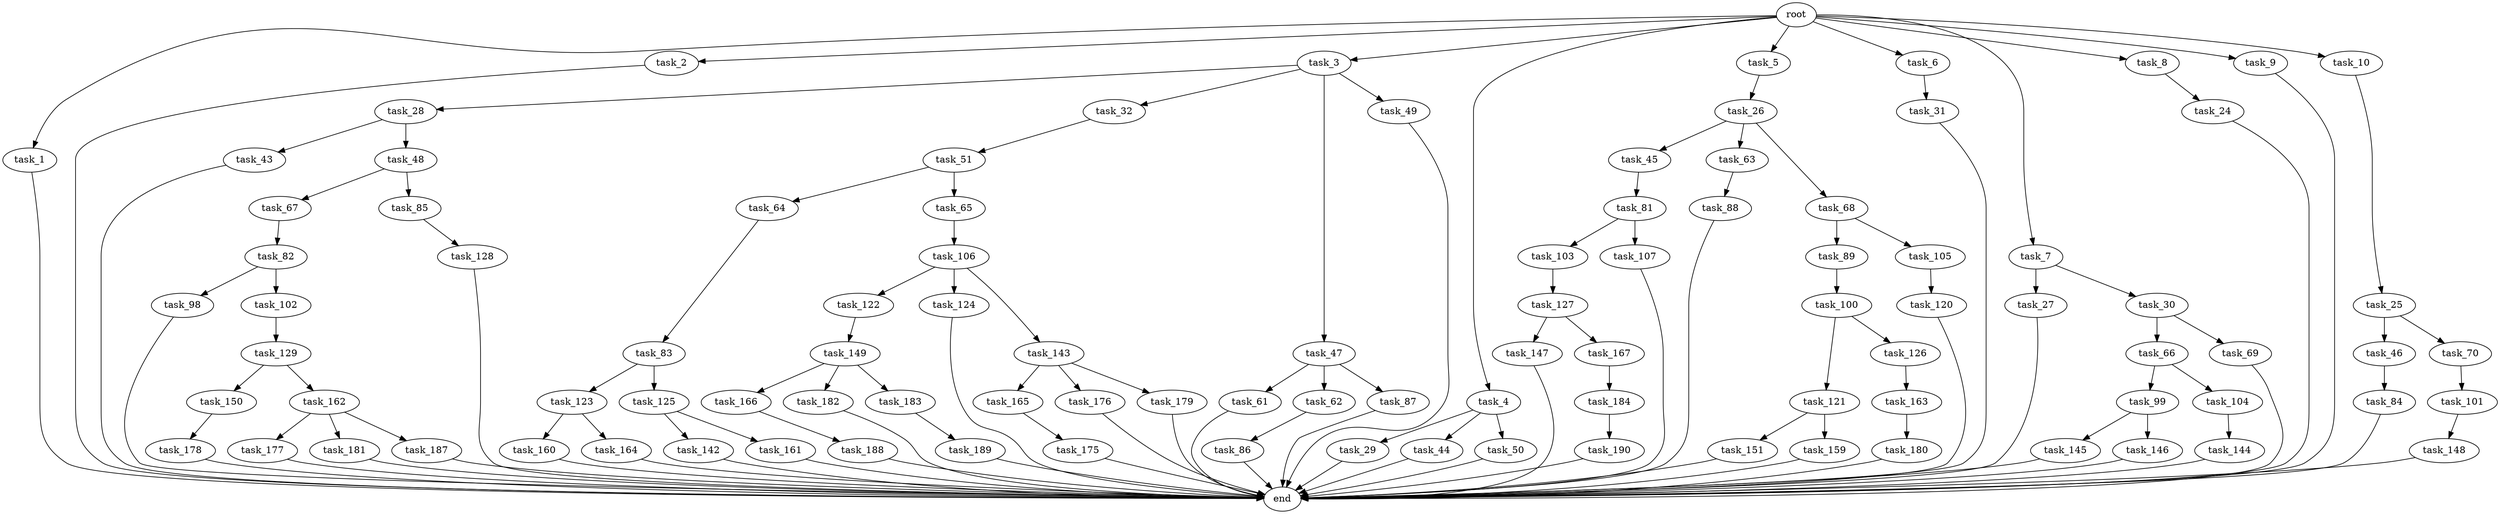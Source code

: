 digraph G {
  root [size="0.000000"];
  task_1 [size="10.240000"];
  task_2 [size="10.240000"];
  task_3 [size="10.240000"];
  task_4 [size="10.240000"];
  task_5 [size="10.240000"];
  task_6 [size="10.240000"];
  task_7 [size="10.240000"];
  task_8 [size="10.240000"];
  task_9 [size="10.240000"];
  task_10 [size="10.240000"];
  task_24 [size="773094113.280000"];
  task_25 [size="773094113.280000"];
  task_26 [size="773094113.280000"];
  task_27 [size="343597383.680000"];
  task_28 [size="343597383.680000"];
  task_29 [size="1374389534.720000"];
  task_30 [size="343597383.680000"];
  task_31 [size="1374389534.720000"];
  task_32 [size="343597383.680000"];
  task_43 [size="4209067950.080000"];
  task_44 [size="1374389534.720000"];
  task_45 [size="8589934592.000000"];
  task_46 [size="2147483648.000000"];
  task_47 [size="343597383.680000"];
  task_48 [size="4209067950.080000"];
  task_49 [size="343597383.680000"];
  task_50 [size="1374389534.720000"];
  task_51 [size="2147483648.000000"];
  task_61 [size="1374389534.720000"];
  task_62 [size="1374389534.720000"];
  task_63 [size="8589934592.000000"];
  task_64 [size="3092376453.120000"];
  task_65 [size="3092376453.120000"];
  task_66 [size="3092376453.120000"];
  task_67 [size="4209067950.080000"];
  task_68 [size="8589934592.000000"];
  task_69 [size="3092376453.120000"];
  task_70 [size="2147483648.000000"];
  task_81 [size="8589934592.000000"];
  task_82 [size="773094113.280000"];
  task_83 [size="3092376453.120000"];
  task_84 [size="3092376453.120000"];
  task_85 [size="4209067950.080000"];
  task_86 [size="8589934592.000000"];
  task_87 [size="1374389534.720000"];
  task_88 [size="343597383.680000"];
  task_89 [size="4209067950.080000"];
  task_98 [size="773094113.280000"];
  task_99 [size="4209067950.080000"];
  task_100 [size="8589934592.000000"];
  task_101 [size="3092376453.120000"];
  task_102 [size="773094113.280000"];
  task_103 [size="343597383.680000"];
  task_104 [size="4209067950.080000"];
  task_105 [size="4209067950.080000"];
  task_106 [size="6957847019.520000"];
  task_107 [size="343597383.680000"];
  task_120 [size="6957847019.520000"];
  task_121 [size="343597383.680000"];
  task_122 [size="6957847019.520000"];
  task_123 [size="343597383.680000"];
  task_124 [size="6957847019.520000"];
  task_125 [size="343597383.680000"];
  task_126 [size="343597383.680000"];
  task_127 [size="6957847019.520000"];
  task_128 [size="5497558138.880000"];
  task_129 [size="343597383.680000"];
  task_142 [size="773094113.280000"];
  task_143 [size="6957847019.520000"];
  task_144 [size="6957847019.520000"];
  task_145 [size="6957847019.520000"];
  task_146 [size="6957847019.520000"];
  task_147 [size="343597383.680000"];
  task_148 [size="6957847019.520000"];
  task_149 [size="4209067950.080000"];
  task_150 [size="4209067950.080000"];
  task_151 [size="2147483648.000000"];
  task_159 [size="2147483648.000000"];
  task_160 [size="5497558138.880000"];
  task_161 [size="773094113.280000"];
  task_162 [size="4209067950.080000"];
  task_163 [size="3092376453.120000"];
  task_164 [size="5497558138.880000"];
  task_165 [size="5497558138.880000"];
  task_166 [size="3092376453.120000"];
  task_167 [size="343597383.680000"];
  task_175 [size="773094113.280000"];
  task_176 [size="5497558138.880000"];
  task_177 [size="4209067950.080000"];
  task_178 [size="5497558138.880000"];
  task_179 [size="5497558138.880000"];
  task_180 [size="6957847019.520000"];
  task_181 [size="4209067950.080000"];
  task_182 [size="3092376453.120000"];
  task_183 [size="3092376453.120000"];
  task_184 [size="1374389534.720000"];
  task_187 [size="4209067950.080000"];
  task_188 [size="1374389534.720000"];
  task_189 [size="8589934592.000000"];
  task_190 [size="8589934592.000000"];
  end [size="0.000000"];

  root -> task_1 [size="1.000000"];
  root -> task_2 [size="1.000000"];
  root -> task_3 [size="1.000000"];
  root -> task_4 [size="1.000000"];
  root -> task_5 [size="1.000000"];
  root -> task_6 [size="1.000000"];
  root -> task_7 [size="1.000000"];
  root -> task_8 [size="1.000000"];
  root -> task_9 [size="1.000000"];
  root -> task_10 [size="1.000000"];
  task_1 -> end [size="1.000000"];
  task_2 -> end [size="1.000000"];
  task_3 -> task_28 [size="33554432.000000"];
  task_3 -> task_32 [size="33554432.000000"];
  task_3 -> task_47 [size="33554432.000000"];
  task_3 -> task_49 [size="33554432.000000"];
  task_4 -> task_29 [size="134217728.000000"];
  task_4 -> task_44 [size="134217728.000000"];
  task_4 -> task_50 [size="134217728.000000"];
  task_5 -> task_26 [size="75497472.000000"];
  task_6 -> task_31 [size="134217728.000000"];
  task_7 -> task_27 [size="33554432.000000"];
  task_7 -> task_30 [size="33554432.000000"];
  task_8 -> task_24 [size="75497472.000000"];
  task_9 -> end [size="1.000000"];
  task_10 -> task_25 [size="75497472.000000"];
  task_24 -> end [size="1.000000"];
  task_25 -> task_46 [size="209715200.000000"];
  task_25 -> task_70 [size="209715200.000000"];
  task_26 -> task_45 [size="838860800.000000"];
  task_26 -> task_63 [size="838860800.000000"];
  task_26 -> task_68 [size="838860800.000000"];
  task_27 -> end [size="1.000000"];
  task_28 -> task_43 [size="411041792.000000"];
  task_28 -> task_48 [size="411041792.000000"];
  task_29 -> end [size="1.000000"];
  task_30 -> task_66 [size="301989888.000000"];
  task_30 -> task_69 [size="301989888.000000"];
  task_31 -> end [size="1.000000"];
  task_32 -> task_51 [size="209715200.000000"];
  task_43 -> end [size="1.000000"];
  task_44 -> end [size="1.000000"];
  task_45 -> task_81 [size="838860800.000000"];
  task_46 -> task_84 [size="301989888.000000"];
  task_47 -> task_61 [size="134217728.000000"];
  task_47 -> task_62 [size="134217728.000000"];
  task_47 -> task_87 [size="134217728.000000"];
  task_48 -> task_67 [size="411041792.000000"];
  task_48 -> task_85 [size="411041792.000000"];
  task_49 -> end [size="1.000000"];
  task_50 -> end [size="1.000000"];
  task_51 -> task_64 [size="301989888.000000"];
  task_51 -> task_65 [size="301989888.000000"];
  task_61 -> end [size="1.000000"];
  task_62 -> task_86 [size="838860800.000000"];
  task_63 -> task_88 [size="33554432.000000"];
  task_64 -> task_83 [size="301989888.000000"];
  task_65 -> task_106 [size="679477248.000000"];
  task_66 -> task_99 [size="411041792.000000"];
  task_66 -> task_104 [size="411041792.000000"];
  task_67 -> task_82 [size="75497472.000000"];
  task_68 -> task_89 [size="411041792.000000"];
  task_68 -> task_105 [size="411041792.000000"];
  task_69 -> end [size="1.000000"];
  task_70 -> task_101 [size="301989888.000000"];
  task_81 -> task_103 [size="33554432.000000"];
  task_81 -> task_107 [size="33554432.000000"];
  task_82 -> task_98 [size="75497472.000000"];
  task_82 -> task_102 [size="75497472.000000"];
  task_83 -> task_123 [size="33554432.000000"];
  task_83 -> task_125 [size="33554432.000000"];
  task_84 -> end [size="1.000000"];
  task_85 -> task_128 [size="536870912.000000"];
  task_86 -> end [size="1.000000"];
  task_87 -> end [size="1.000000"];
  task_88 -> end [size="1.000000"];
  task_89 -> task_100 [size="838860800.000000"];
  task_98 -> end [size="1.000000"];
  task_99 -> task_145 [size="679477248.000000"];
  task_99 -> task_146 [size="679477248.000000"];
  task_100 -> task_121 [size="33554432.000000"];
  task_100 -> task_126 [size="33554432.000000"];
  task_101 -> task_148 [size="679477248.000000"];
  task_102 -> task_129 [size="33554432.000000"];
  task_103 -> task_127 [size="679477248.000000"];
  task_104 -> task_144 [size="679477248.000000"];
  task_105 -> task_120 [size="679477248.000000"];
  task_106 -> task_122 [size="679477248.000000"];
  task_106 -> task_124 [size="679477248.000000"];
  task_106 -> task_143 [size="679477248.000000"];
  task_107 -> end [size="1.000000"];
  task_120 -> end [size="1.000000"];
  task_121 -> task_151 [size="209715200.000000"];
  task_121 -> task_159 [size="209715200.000000"];
  task_122 -> task_149 [size="411041792.000000"];
  task_123 -> task_160 [size="536870912.000000"];
  task_123 -> task_164 [size="536870912.000000"];
  task_124 -> end [size="1.000000"];
  task_125 -> task_142 [size="75497472.000000"];
  task_125 -> task_161 [size="75497472.000000"];
  task_126 -> task_163 [size="301989888.000000"];
  task_127 -> task_147 [size="33554432.000000"];
  task_127 -> task_167 [size="33554432.000000"];
  task_128 -> end [size="1.000000"];
  task_129 -> task_150 [size="411041792.000000"];
  task_129 -> task_162 [size="411041792.000000"];
  task_142 -> end [size="1.000000"];
  task_143 -> task_165 [size="536870912.000000"];
  task_143 -> task_176 [size="536870912.000000"];
  task_143 -> task_179 [size="536870912.000000"];
  task_144 -> end [size="1.000000"];
  task_145 -> end [size="1.000000"];
  task_146 -> end [size="1.000000"];
  task_147 -> end [size="1.000000"];
  task_148 -> end [size="1.000000"];
  task_149 -> task_166 [size="301989888.000000"];
  task_149 -> task_182 [size="301989888.000000"];
  task_149 -> task_183 [size="301989888.000000"];
  task_150 -> task_178 [size="536870912.000000"];
  task_151 -> end [size="1.000000"];
  task_159 -> end [size="1.000000"];
  task_160 -> end [size="1.000000"];
  task_161 -> end [size="1.000000"];
  task_162 -> task_177 [size="411041792.000000"];
  task_162 -> task_181 [size="411041792.000000"];
  task_162 -> task_187 [size="411041792.000000"];
  task_163 -> task_180 [size="679477248.000000"];
  task_164 -> end [size="1.000000"];
  task_165 -> task_175 [size="75497472.000000"];
  task_166 -> task_188 [size="134217728.000000"];
  task_167 -> task_184 [size="134217728.000000"];
  task_175 -> end [size="1.000000"];
  task_176 -> end [size="1.000000"];
  task_177 -> end [size="1.000000"];
  task_178 -> end [size="1.000000"];
  task_179 -> end [size="1.000000"];
  task_180 -> end [size="1.000000"];
  task_181 -> end [size="1.000000"];
  task_182 -> end [size="1.000000"];
  task_183 -> task_189 [size="838860800.000000"];
  task_184 -> task_190 [size="838860800.000000"];
  task_187 -> end [size="1.000000"];
  task_188 -> end [size="1.000000"];
  task_189 -> end [size="1.000000"];
  task_190 -> end [size="1.000000"];
}

